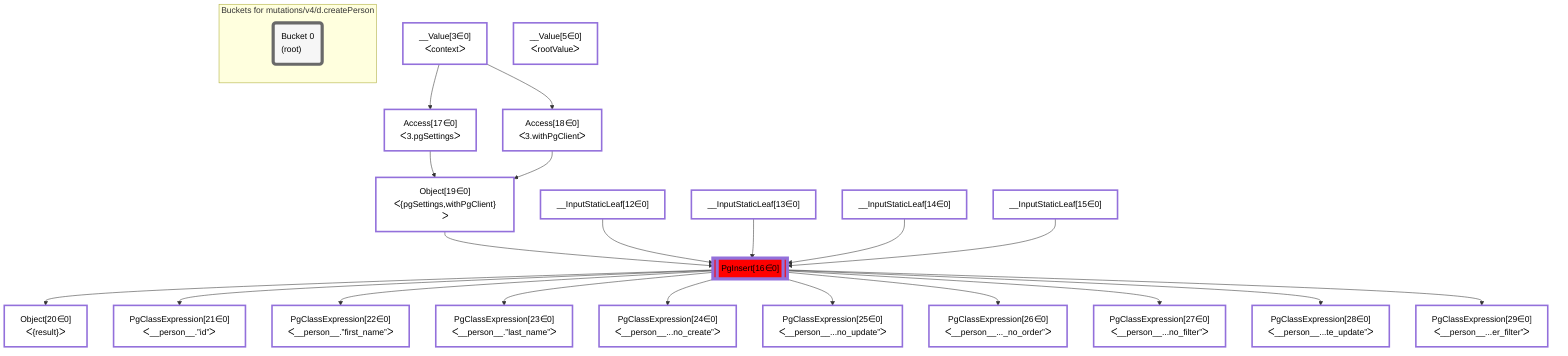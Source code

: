 graph TD
    classDef path fill:#eee,stroke:#000,color:#000
    classDef plan fill:#fff,stroke-width:3px,color:#000
    classDef itemplan fill:#fff,stroke-width:6px,color:#000
    classDef sideeffectplan fill:#f00,stroke-width:6px,color:#000
    classDef bucket fill:#f6f6f6,color:#000,stroke-width:6px,text-align:left


    %% define steps
    __Value3["__Value[3∈0]<br />ᐸcontextᐳ"]:::plan
    __Value5["__Value[5∈0]<br />ᐸrootValueᐳ"]:::plan
    __InputStaticLeaf12["__InputStaticLeaf[12∈0]"]:::plan
    __InputStaticLeaf13["__InputStaticLeaf[13∈0]"]:::plan
    __InputStaticLeaf14["__InputStaticLeaf[14∈0]"]:::plan
    __InputStaticLeaf15["__InputStaticLeaf[15∈0]"]:::plan
    Access17["Access[17∈0]<br />ᐸ3.pgSettingsᐳ"]:::plan
    Access18["Access[18∈0]<br />ᐸ3.withPgClientᐳ"]:::plan
    Object19["Object[19∈0]<br />ᐸ{pgSettings,withPgClient}ᐳ"]:::plan
    PgInsert16[["PgInsert[16∈0]"]]:::sideeffectplan
    Object20["Object[20∈0]<br />ᐸ{result}ᐳ"]:::plan
    PgClassExpression21["PgClassExpression[21∈0]<br />ᐸ__person__.”id”ᐳ"]:::plan
    PgClassExpression22["PgClassExpression[22∈0]<br />ᐸ__person__.”first_name”ᐳ"]:::plan
    PgClassExpression23["PgClassExpression[23∈0]<br />ᐸ__person__.”last_name”ᐳ"]:::plan
    PgClassExpression24["PgClassExpression[24∈0]<br />ᐸ__person__...no_create”ᐳ"]:::plan
    PgClassExpression25["PgClassExpression[25∈0]<br />ᐸ__person__...no_update”ᐳ"]:::plan
    PgClassExpression26["PgClassExpression[26∈0]<br />ᐸ__person__..._no_order”ᐳ"]:::plan
    PgClassExpression27["PgClassExpression[27∈0]<br />ᐸ__person__...no_filter”ᐳ"]:::plan
    PgClassExpression28["PgClassExpression[28∈0]<br />ᐸ__person__...te_update”ᐳ"]:::plan
    PgClassExpression29["PgClassExpression[29∈0]<br />ᐸ__person__...er_filter”ᐳ"]:::plan

    %% plan dependencies
    __Value3 --> Access17
    __Value3 --> Access18
    Access17 & Access18 --> Object19
    Object19 & __InputStaticLeaf12 & __InputStaticLeaf13 & __InputStaticLeaf14 & __InputStaticLeaf15 --> PgInsert16
    PgInsert16 --> Object20
    PgInsert16 --> PgClassExpression21
    PgInsert16 --> PgClassExpression22
    PgInsert16 --> PgClassExpression23
    PgInsert16 --> PgClassExpression24
    PgInsert16 --> PgClassExpression25
    PgInsert16 --> PgClassExpression26
    PgInsert16 --> PgClassExpression27
    PgInsert16 --> PgClassExpression28
    PgInsert16 --> PgClassExpression29

    %% plan-to-path relationships

    subgraph "Buckets for mutations/v4/d.createPerson"
    Bucket0("Bucket 0<br />(root)"):::bucket
    classDef bucket0 stroke:#696969
    class Bucket0 bucket0
    end